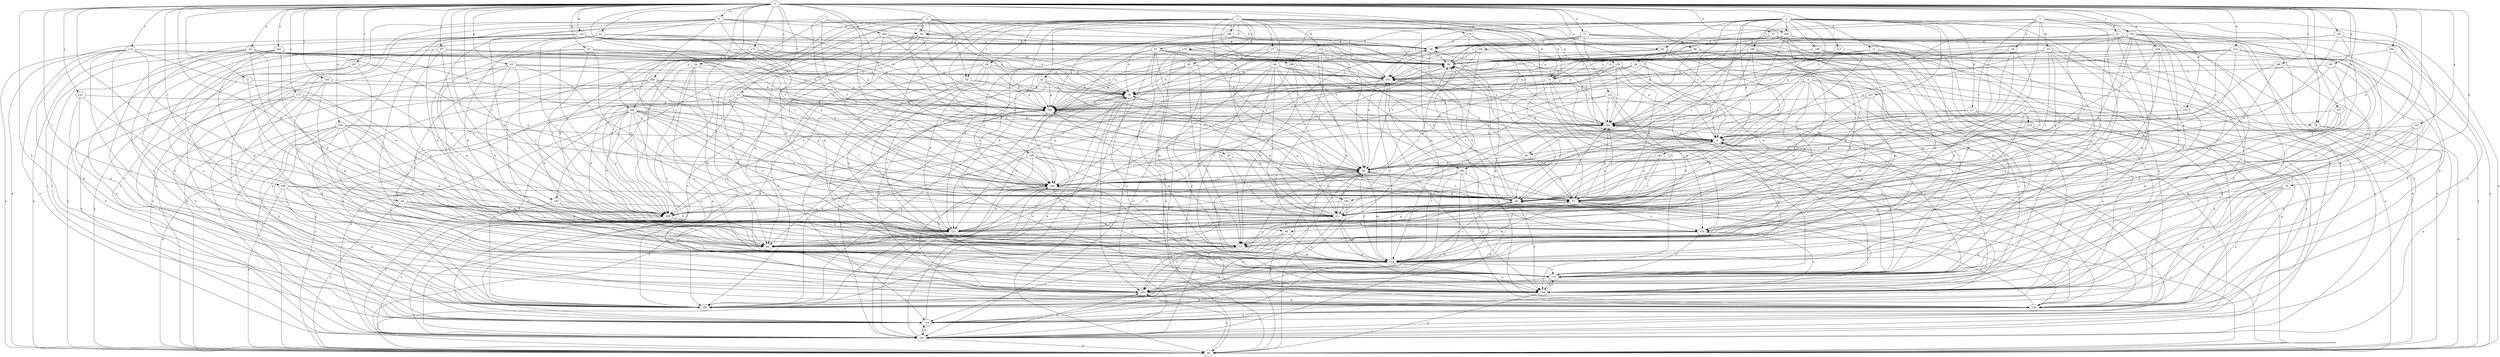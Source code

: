 strict digraph  {
0;
1;
2;
3;
4;
5;
6;
7;
8;
9;
11;
12;
15;
17;
18;
19;
20;
21;
24;
27;
28;
29;
32;
37;
38;
39;
44;
45;
48;
53;
55;
56;
57;
58;
60;
63;
64;
65;
66;
67;
70;
71;
74;
76;
77;
86;
87;
88;
91;
92;
94;
95;
105;
108;
110;
113;
114;
116;
121;
122;
124;
126;
127;
133;
143;
144;
152;
153;
159;
160;
161;
162;
163;
165;
166;
167;
171;
172;
173;
176;
179;
181;
182;
183;
184;
186;
187;
188;
189;
190;
192;
193;
194;
198;
199;
200;
201;
206;
208;
210;
211;
214;
216;
221;
228;
231;
237;
239;
241;
249;
0 -> 8  [label=a];
0 -> 11  [label=b];
0 -> 20  [label=c];
0 -> 21  [label=c];
0 -> 24  [label=c];
0 -> 32  [label=d];
0 -> 37  [label=d];
0 -> 44  [label=e];
0 -> 53  [label=f];
0 -> 55  [label=f];
0 -> 60  [label=g];
0 -> 63  [label=g];
0 -> 64  [label=g];
0 -> 70  [label=h];
0 -> 71  [label=h];
0 -> 74  [label=h];
0 -> 86  [label=i];
0 -> 87  [label=j];
0 -> 88  [label=j];
0 -> 91  [label=j];
0 -> 105  [label=k];
0 -> 108  [label=l];
0 -> 110  [label=l];
0 -> 116  [label=m];
0 -> 121  [label=m];
0 -> 126  [label=n];
0 -> 127  [label=n];
0 -> 133  [label=n];
0 -> 143  [label=o];
0 -> 152  [label=p];
0 -> 159  [label=q];
0 -> 160  [label=q];
0 -> 165  [label=r];
0 -> 166  [label=r];
0 -> 167  [label=r];
0 -> 171  [label=r];
0 -> 173  [label=s];
0 -> 183  [label=t];
0 -> 184  [label=t];
0 -> 186  [label=t];
0 -> 187  [label=t];
0 -> 193  [label=u];
0 -> 206  [label=v];
0 -> 214  [label=w];
0 -> 216  [label=w];
0 -> 221  [label=w];
0 -> 228  [label=x];
0 -> 237  [label=y];
0 -> 239  [label=y];
0 -> 241  [label=z];
0 -> 249  [label=z];
1 -> 9  [label=a];
1 -> 27  [label=c];
1 -> 45  [label=e];
1 -> 55  [label=f];
1 -> 56  [label=f];
1 -> 57  [label=f];
1 -> 58  [label=f];
1 -> 65  [label=g];
1 -> 66  [label=g];
1 -> 92  [label=j];
1 -> 105  [label=k];
1 -> 122  [label=m];
1 -> 124  [label=m];
1 -> 144  [label=o];
1 -> 160  [label=q];
1 -> 176  [label=s];
1 -> 179  [label=s];
1 -> 181  [label=s];
1 -> 188  [label=t];
1 -> 189  [label=t];
1 -> 193  [label=u];
1 -> 194  [label=u];
1 -> 208  [label=v];
1 -> 221  [label=w];
2 -> 12  [label=b];
2 -> 38  [label=d];
2 -> 92  [label=j];
2 -> 94  [label=j];
2 -> 105  [label=k];
2 -> 113  [label=l];
2 -> 153  [label=p];
2 -> 161  [label=q];
2 -> 162  [label=q];
2 -> 163  [label=q];
2 -> 172  [label=r];
2 -> 189  [label=t];
2 -> 190  [label=t];
2 -> 192  [label=t];
2 -> 194  [label=u];
2 -> 198  [label=u];
2 -> 199  [label=u];
2 -> 208  [label=v];
2 -> 231  [label=x];
3 -> 15  [label=b];
3 -> 17  [label=b];
3 -> 18  [label=b];
3 -> 28  [label=c];
3 -> 29  [label=c];
3 -> 48  [label=e];
3 -> 58  [label=f];
3 -> 74  [label=h];
3 -> 86  [label=i];
3 -> 163  [label=q];
4 -> 74  [label=h];
4 -> 133  [label=n];
4 -> 210  [label=v];
4 -> 211  [label=v];
4 -> 231  [label=x];
4 -> 249  [label=z];
5 -> 9  [label=a];
5 -> 19  [label=b];
5 -> 38  [label=d];
5 -> 76  [label=h];
5 -> 86  [label=i];
5 -> 124  [label=m];
5 -> 163  [label=q];
5 -> 172  [label=r];
5 -> 182  [label=s];
5 -> 211  [label=v];
5 -> 231  [label=x];
5 -> 239  [label=y];
6 -> 9  [label=a];
6 -> 19  [label=b];
6 -> 66  [label=g];
6 -> 114  [label=l];
6 -> 124  [label=m];
6 -> 144  [label=o];
6 -> 221  [label=w];
6 -> 231  [label=x];
7 -> 48  [label=e];
7 -> 58  [label=f];
7 -> 199  [label=u];
7 -> 200  [label=u];
7 -> 249  [label=z];
8 -> 38  [label=d];
8 -> 39  [label=d];
8 -> 48  [label=e];
8 -> 67  [label=g];
8 -> 76  [label=h];
8 -> 105  [label=k];
8 -> 114  [label=l];
8 -> 163  [label=q];
8 -> 172  [label=r];
8 -> 211  [label=v];
8 -> 221  [label=w];
8 -> 239  [label=y];
9 -> 58  [label=f];
9 -> 94  [label=j];
9 -> 153  [label=p];
9 -> 163  [label=q];
9 -> 172  [label=r];
9 -> 201  [label=u];
11 -> 19  [label=b];
11 -> 29  [label=c];
11 -> 76  [label=h];
11 -> 95  [label=j];
11 -> 211  [label=v];
12 -> 58  [label=f];
12 -> 144  [label=o];
12 -> 153  [label=p];
12 -> 182  [label=s];
15 -> 9  [label=a];
15 -> 29  [label=c];
15 -> 67  [label=g];
15 -> 76  [label=h];
15 -> 86  [label=i];
15 -> 95  [label=j];
15 -> 105  [label=k];
15 -> 144  [label=o];
17 -> 39  [label=d];
17 -> 67  [label=g];
17 -> 124  [label=m];
17 -> 144  [label=o];
17 -> 172  [label=r];
17 -> 182  [label=s];
17 -> 201  [label=u];
17 -> 211  [label=v];
18 -> 29  [label=c];
18 -> 95  [label=j];
18 -> 211  [label=v];
18 -> 221  [label=w];
18 -> 249  [label=z];
19 -> 163  [label=q];
19 -> 172  [label=r];
19 -> 201  [label=u];
19 -> 231  [label=x];
20 -> 58  [label=f];
20 -> 211  [label=v];
21 -> 19  [label=b];
21 -> 86  [label=i];
24 -> 114  [label=l];
24 -> 124  [label=m];
24 -> 144  [label=o];
24 -> 192  [label=t];
24 -> 239  [label=y];
24 -> 249  [label=z];
27 -> 67  [label=g];
27 -> 95  [label=j];
27 -> 211  [label=v];
27 -> 221  [label=w];
28 -> 9  [label=a];
28 -> 19  [label=b];
28 -> 77  [label=h];
28 -> 163  [label=q];
28 -> 192  [label=t];
29 -> 9  [label=a];
29 -> 58  [label=f];
29 -> 95  [label=j];
29 -> 105  [label=k];
29 -> 144  [label=o];
29 -> 182  [label=s];
29 -> 192  [label=t];
29 -> 239  [label=y];
32 -> 19  [label=b];
32 -> 48  [label=e];
32 -> 86  [label=i];
32 -> 95  [label=j];
32 -> 163  [label=q];
32 -> 211  [label=v];
32 -> 239  [label=y];
37 -> 39  [label=d];
37 -> 48  [label=e];
37 -> 124  [label=m];
37 -> 172  [label=r];
37 -> 249  [label=z];
38 -> 39  [label=d];
38 -> 67  [label=g];
38 -> 124  [label=m];
38 -> 192  [label=t];
38 -> 221  [label=w];
38 -> 231  [label=x];
39 -> 95  [label=j];
39 -> 133  [label=n];
39 -> 163  [label=q];
44 -> 48  [label=e];
44 -> 67  [label=g];
44 -> 77  [label=h];
44 -> 86  [label=i];
44 -> 95  [label=j];
44 -> 114  [label=l];
44 -> 201  [label=u];
45 -> 19  [label=b];
45 -> 29  [label=c];
45 -> 58  [label=f];
45 -> 114  [label=l];
45 -> 153  [label=p];
45 -> 163  [label=q];
48 -> 29  [label=c];
48 -> 182  [label=s];
48 -> 201  [label=u];
53 -> 9  [label=a];
53 -> 58  [label=f];
53 -> 105  [label=k];
53 -> 153  [label=p];
53 -> 163  [label=q];
53 -> 211  [label=v];
53 -> 221  [label=w];
53 -> 239  [label=y];
53 -> 249  [label=z];
55 -> 19  [label=b];
55 -> 58  [label=f];
55 -> 77  [label=h];
55 -> 105  [label=k];
55 -> 163  [label=q];
56 -> 9  [label=a];
56 -> 86  [label=i];
56 -> 105  [label=k];
56 -> 144  [label=o];
56 -> 163  [label=q];
56 -> 172  [label=r];
56 -> 192  [label=t];
56 -> 221  [label=w];
57 -> 48  [label=e];
57 -> 58  [label=f];
57 -> 77  [label=h];
57 -> 86  [label=i];
57 -> 95  [label=j];
57 -> 124  [label=m];
57 -> 144  [label=o];
57 -> 249  [label=z];
58 -> 39  [label=d];
58 -> 48  [label=e];
58 -> 124  [label=m];
58 -> 201  [label=u];
58 -> 221  [label=w];
58 -> 249  [label=z];
60 -> 9  [label=a];
60 -> 67  [label=g];
60 -> 86  [label=i];
60 -> 192  [label=t];
63 -> 29  [label=c];
63 -> 67  [label=g];
63 -> 77  [label=h];
63 -> 86  [label=i];
63 -> 192  [label=t];
63 -> 231  [label=x];
63 -> 239  [label=y];
64 -> 48  [label=e];
64 -> 86  [label=i];
64 -> 221  [label=w];
64 -> 239  [label=y];
65 -> 9  [label=a];
65 -> 19  [label=b];
65 -> 124  [label=m];
65 -> 163  [label=q];
65 -> 192  [label=t];
65 -> 239  [label=y];
66 -> 77  [label=h];
66 -> 105  [label=k];
66 -> 124  [label=m];
66 -> 153  [label=p];
66 -> 201  [label=u];
67 -> 9  [label=a];
67 -> 58  [label=f];
67 -> 77  [label=h];
67 -> 124  [label=m];
67 -> 133  [label=n];
67 -> 144  [label=o];
67 -> 153  [label=p];
67 -> 182  [label=s];
67 -> 211  [label=v];
70 -> 67  [label=g];
70 -> 105  [label=k];
70 -> 144  [label=o];
70 -> 153  [label=p];
70 -> 211  [label=v];
71 -> 39  [label=d];
71 -> 48  [label=e];
71 -> 95  [label=j];
71 -> 114  [label=l];
71 -> 153  [label=p];
71 -> 163  [label=q];
71 -> 172  [label=r];
71 -> 182  [label=s];
71 -> 192  [label=t];
74 -> 48  [label=e];
74 -> 231  [label=x];
76 -> 19  [label=b];
76 -> 29  [label=c];
76 -> 114  [label=l];
76 -> 133  [label=n];
76 -> 153  [label=p];
77 -> 29  [label=c];
77 -> 114  [label=l];
77 -> 124  [label=m];
86 -> 19  [label=b];
86 -> 39  [label=d];
87 -> 19  [label=b];
87 -> 86  [label=i];
87 -> 95  [label=j];
87 -> 163  [label=q];
87 -> 201  [label=u];
87 -> 239  [label=y];
88 -> 19  [label=b];
88 -> 58  [label=f];
88 -> 95  [label=j];
88 -> 114  [label=l];
88 -> 124  [label=m];
88 -> 182  [label=s];
88 -> 211  [label=v];
91 -> 39  [label=d];
91 -> 77  [label=h];
91 -> 163  [label=q];
91 -> 231  [label=x];
91 -> 239  [label=y];
91 -> 249  [label=z];
92 -> 19  [label=b];
92 -> 95  [label=j];
92 -> 124  [label=m];
92 -> 221  [label=w];
92 -> 231  [label=x];
94 -> 58  [label=f];
94 -> 67  [label=g];
94 -> 95  [label=j];
94 -> 192  [label=t];
95 -> 192  [label=t];
105 -> 58  [label=f];
105 -> 95  [label=j];
105 -> 163  [label=q];
108 -> 48  [label=e];
108 -> 58  [label=f];
108 -> 67  [label=g];
108 -> 144  [label=o];
108 -> 211  [label=v];
108 -> 249  [label=z];
110 -> 48  [label=e];
110 -> 86  [label=i];
110 -> 95  [label=j];
110 -> 144  [label=o];
110 -> 153  [label=p];
110 -> 163  [label=q];
110 -> 201  [label=u];
110 -> 221  [label=w];
110 -> 231  [label=x];
113 -> 29  [label=c];
113 -> 95  [label=j];
113 -> 249  [label=z];
114 -> 19  [label=b];
114 -> 182  [label=s];
114 -> 192  [label=t];
114 -> 231  [label=x];
116 -> 19  [label=b];
116 -> 39  [label=d];
116 -> 48  [label=e];
116 -> 77  [label=h];
116 -> 95  [label=j];
116 -> 114  [label=l];
116 -> 163  [label=q];
116 -> 192  [label=t];
116 -> 201  [label=u];
116 -> 221  [label=w];
116 -> 249  [label=z];
121 -> 58  [label=f];
121 -> 77  [label=h];
121 -> 133  [label=n];
121 -> 163  [label=q];
121 -> 172  [label=r];
121 -> 182  [label=s];
122 -> 9  [label=a];
122 -> 58  [label=f];
122 -> 95  [label=j];
122 -> 124  [label=m];
122 -> 144  [label=o];
122 -> 239  [label=y];
124 -> 9  [label=a];
124 -> 29  [label=c];
124 -> 58  [label=f];
124 -> 144  [label=o];
124 -> 163  [label=q];
124 -> 172  [label=r];
124 -> 192  [label=t];
124 -> 201  [label=u];
126 -> 58  [label=f];
126 -> 67  [label=g];
126 -> 163  [label=q];
126 -> 172  [label=r];
126 -> 182  [label=s];
126 -> 192  [label=t];
126 -> 201  [label=u];
127 -> 9  [label=a];
127 -> 124  [label=m];
127 -> 172  [label=r];
127 -> 201  [label=u];
127 -> 221  [label=w];
133 -> 77  [label=h];
133 -> 172  [label=r];
143 -> 77  [label=h];
143 -> 105  [label=k];
143 -> 163  [label=q];
143 -> 201  [label=u];
144 -> 48  [label=e];
144 -> 105  [label=k];
144 -> 133  [label=n];
144 -> 172  [label=r];
152 -> 124  [label=m];
152 -> 182  [label=s];
153 -> 114  [label=l];
153 -> 133  [label=n];
159 -> 58  [label=f];
159 -> 86  [label=i];
159 -> 95  [label=j];
159 -> 153  [label=p];
159 -> 163  [label=q];
160 -> 29  [label=c];
160 -> 48  [label=e];
160 -> 58  [label=f];
160 -> 77  [label=h];
160 -> 105  [label=k];
160 -> 114  [label=l];
160 -> 133  [label=n];
160 -> 144  [label=o];
160 -> 182  [label=s];
160 -> 211  [label=v];
160 -> 221  [label=w];
160 -> 231  [label=x];
160 -> 239  [label=y];
161 -> 67  [label=g];
161 -> 86  [label=i];
161 -> 163  [label=q];
161 -> 172  [label=r];
162 -> 58  [label=f];
162 -> 67  [label=g];
162 -> 239  [label=y];
163 -> 19  [label=b];
163 -> 67  [label=g];
163 -> 105  [label=k];
163 -> 172  [label=r];
163 -> 182  [label=s];
165 -> 19  [label=b];
165 -> 39  [label=d];
165 -> 48  [label=e];
165 -> 67  [label=g];
165 -> 86  [label=i];
165 -> 133  [label=n];
165 -> 153  [label=p];
165 -> 182  [label=s];
165 -> 192  [label=t];
165 -> 201  [label=u];
165 -> 211  [label=v];
166 -> 29  [label=c];
166 -> 48  [label=e];
166 -> 105  [label=k];
166 -> 144  [label=o];
166 -> 239  [label=y];
167 -> 48  [label=e];
167 -> 114  [label=l];
167 -> 144  [label=o];
167 -> 192  [label=t];
171 -> 19  [label=b];
171 -> 48  [label=e];
171 -> 86  [label=i];
171 -> 95  [label=j];
171 -> 172  [label=r];
171 -> 182  [label=s];
172 -> 9  [label=a];
172 -> 144  [label=o];
172 -> 201  [label=u];
172 -> 249  [label=z];
173 -> 86  [label=i];
173 -> 105  [label=k];
173 -> 114  [label=l];
173 -> 144  [label=o];
173 -> 163  [label=q];
173 -> 239  [label=y];
176 -> 29  [label=c];
176 -> 39  [label=d];
176 -> 67  [label=g];
176 -> 153  [label=p];
179 -> 48  [label=e];
179 -> 95  [label=j];
179 -> 192  [label=t];
179 -> 221  [label=w];
179 -> 231  [label=x];
181 -> 48  [label=e];
181 -> 58  [label=f];
181 -> 67  [label=g];
181 -> 77  [label=h];
181 -> 133  [label=n];
181 -> 153  [label=p];
181 -> 172  [label=r];
181 -> 182  [label=s];
181 -> 192  [label=t];
181 -> 211  [label=v];
182 -> 9  [label=a];
182 -> 39  [label=d];
182 -> 67  [label=g];
182 -> 95  [label=j];
182 -> 211  [label=v];
182 -> 231  [label=x];
182 -> 249  [label=z];
183 -> 19  [label=b];
183 -> 124  [label=m];
183 -> 172  [label=r];
183 -> 221  [label=w];
183 -> 231  [label=x];
184 -> 9  [label=a];
184 -> 95  [label=j];
184 -> 153  [label=p];
186 -> 9  [label=a];
186 -> 144  [label=o];
186 -> 172  [label=r];
186 -> 192  [label=t];
186 -> 221  [label=w];
187 -> 19  [label=b];
187 -> 39  [label=d];
187 -> 67  [label=g];
187 -> 133  [label=n];
187 -> 144  [label=o];
187 -> 211  [label=v];
188 -> 19  [label=b];
188 -> 39  [label=d];
188 -> 182  [label=s];
188 -> 221  [label=w];
189 -> 114  [label=l];
189 -> 133  [label=n];
189 -> 144  [label=o];
189 -> 221  [label=w];
189 -> 231  [label=x];
189 -> 249  [label=z];
190 -> 77  [label=h];
190 -> 95  [label=j];
190 -> 144  [label=o];
190 -> 163  [label=q];
190 -> 182  [label=s];
190 -> 231  [label=x];
192 -> 19  [label=b];
192 -> 153  [label=p];
192 -> 239  [label=y];
193 -> 77  [label=h];
193 -> 172  [label=r];
193 -> 211  [label=v];
193 -> 231  [label=x];
194 -> 86  [label=i];
194 -> 114  [label=l];
194 -> 211  [label=v];
198 -> 19  [label=b];
198 -> 29  [label=c];
198 -> 48  [label=e];
198 -> 58  [label=f];
198 -> 77  [label=h];
198 -> 95  [label=j];
198 -> 144  [label=o];
198 -> 249  [label=z];
199 -> 58  [label=f];
199 -> 77  [label=h];
199 -> 192  [label=t];
199 -> 231  [label=x];
200 -> 39  [label=d];
200 -> 67  [label=g];
200 -> 95  [label=j];
200 -> 163  [label=q];
200 -> 221  [label=w];
201 -> 153  [label=p];
206 -> 19  [label=b];
206 -> 29  [label=c];
206 -> 67  [label=g];
206 -> 77  [label=h];
206 -> 105  [label=k];
206 -> 153  [label=p];
206 -> 163  [label=q];
206 -> 231  [label=x];
206 -> 249  [label=z];
208 -> 29  [label=c];
208 -> 39  [label=d];
208 -> 48  [label=e];
208 -> 77  [label=h];
208 -> 124  [label=m];
208 -> 172  [label=r];
208 -> 221  [label=w];
208 -> 249  [label=z];
210 -> 9  [label=a];
210 -> 58  [label=f];
210 -> 144  [label=o];
210 -> 153  [label=p];
211 -> 19  [label=b];
211 -> 48  [label=e];
211 -> 58  [label=f];
211 -> 95  [label=j];
211 -> 124  [label=m];
211 -> 144  [label=o];
211 -> 163  [label=q];
211 -> 221  [label=w];
214 -> 9  [label=a];
214 -> 67  [label=g];
214 -> 95  [label=j];
214 -> 105  [label=k];
214 -> 124  [label=m];
214 -> 163  [label=q];
214 -> 172  [label=r];
214 -> 192  [label=t];
216 -> 9  [label=a];
216 -> 48  [label=e];
216 -> 77  [label=h];
216 -> 105  [label=k];
216 -> 114  [label=l];
216 -> 124  [label=m];
216 -> 153  [label=p];
216 -> 201  [label=u];
216 -> 221  [label=w];
216 -> 249  [label=z];
221 -> 67  [label=g];
221 -> 86  [label=i];
221 -> 95  [label=j];
221 -> 172  [label=r];
228 -> 48  [label=e];
228 -> 58  [label=f];
228 -> 77  [label=h];
228 -> 95  [label=j];
228 -> 192  [label=t];
228 -> 211  [label=v];
231 -> 19  [label=b];
231 -> 48  [label=e];
231 -> 58  [label=f];
231 -> 114  [label=l];
231 -> 163  [label=q];
231 -> 201  [label=u];
231 -> 249  [label=z];
237 -> 77  [label=h];
237 -> 124  [label=m];
237 -> 182  [label=s];
237 -> 239  [label=y];
239 -> 133  [label=n];
239 -> 231  [label=x];
239 -> 249  [label=z];
241 -> 86  [label=i];
241 -> 95  [label=j];
241 -> 105  [label=k];
241 -> 114  [label=l];
241 -> 124  [label=m];
241 -> 182  [label=s];
241 -> 201  [label=u];
241 -> 249  [label=z];
249 -> 29  [label=c];
249 -> 48  [label=e];
249 -> 67  [label=g];
249 -> 95  [label=j];
249 -> 172  [label=r];
249 -> 201  [label=u];
249 -> 221  [label=w];
}
